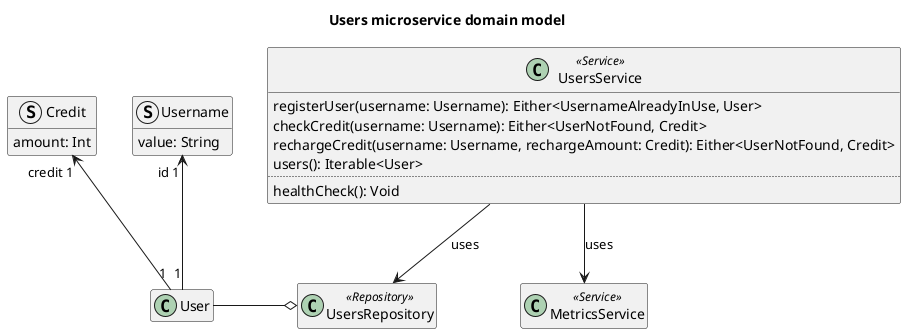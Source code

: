 @startuml users-microservice-domain-model

title Users microservice domain model

class User {}

struct Username {
    value: String
}
User "1" -u-> "id 1" Username

struct Credit {
    amount: Int
}
User "1" -u-> "credit 1" Credit

class UsersRepository <<Repository>>
UsersRepository o-l- User

class UsersService <<Service>> {
    registerUser(username: Username): Either<UsernameAlreadyInUse, User>
    checkCredit(username: Username): Either<UserNotFound, Credit>
    rechargeCredit(username: Username, rechargeAmount: Credit): Either<UserNotFound, Credit>
    users(): Iterable<User>
    ..
    healthCheck(): Void
}

UsersService --> UsersRepository : "uses"

class MetricsService <<Service>>
UsersService --> MetricsService : "uses"

hide empty members

@enduml
